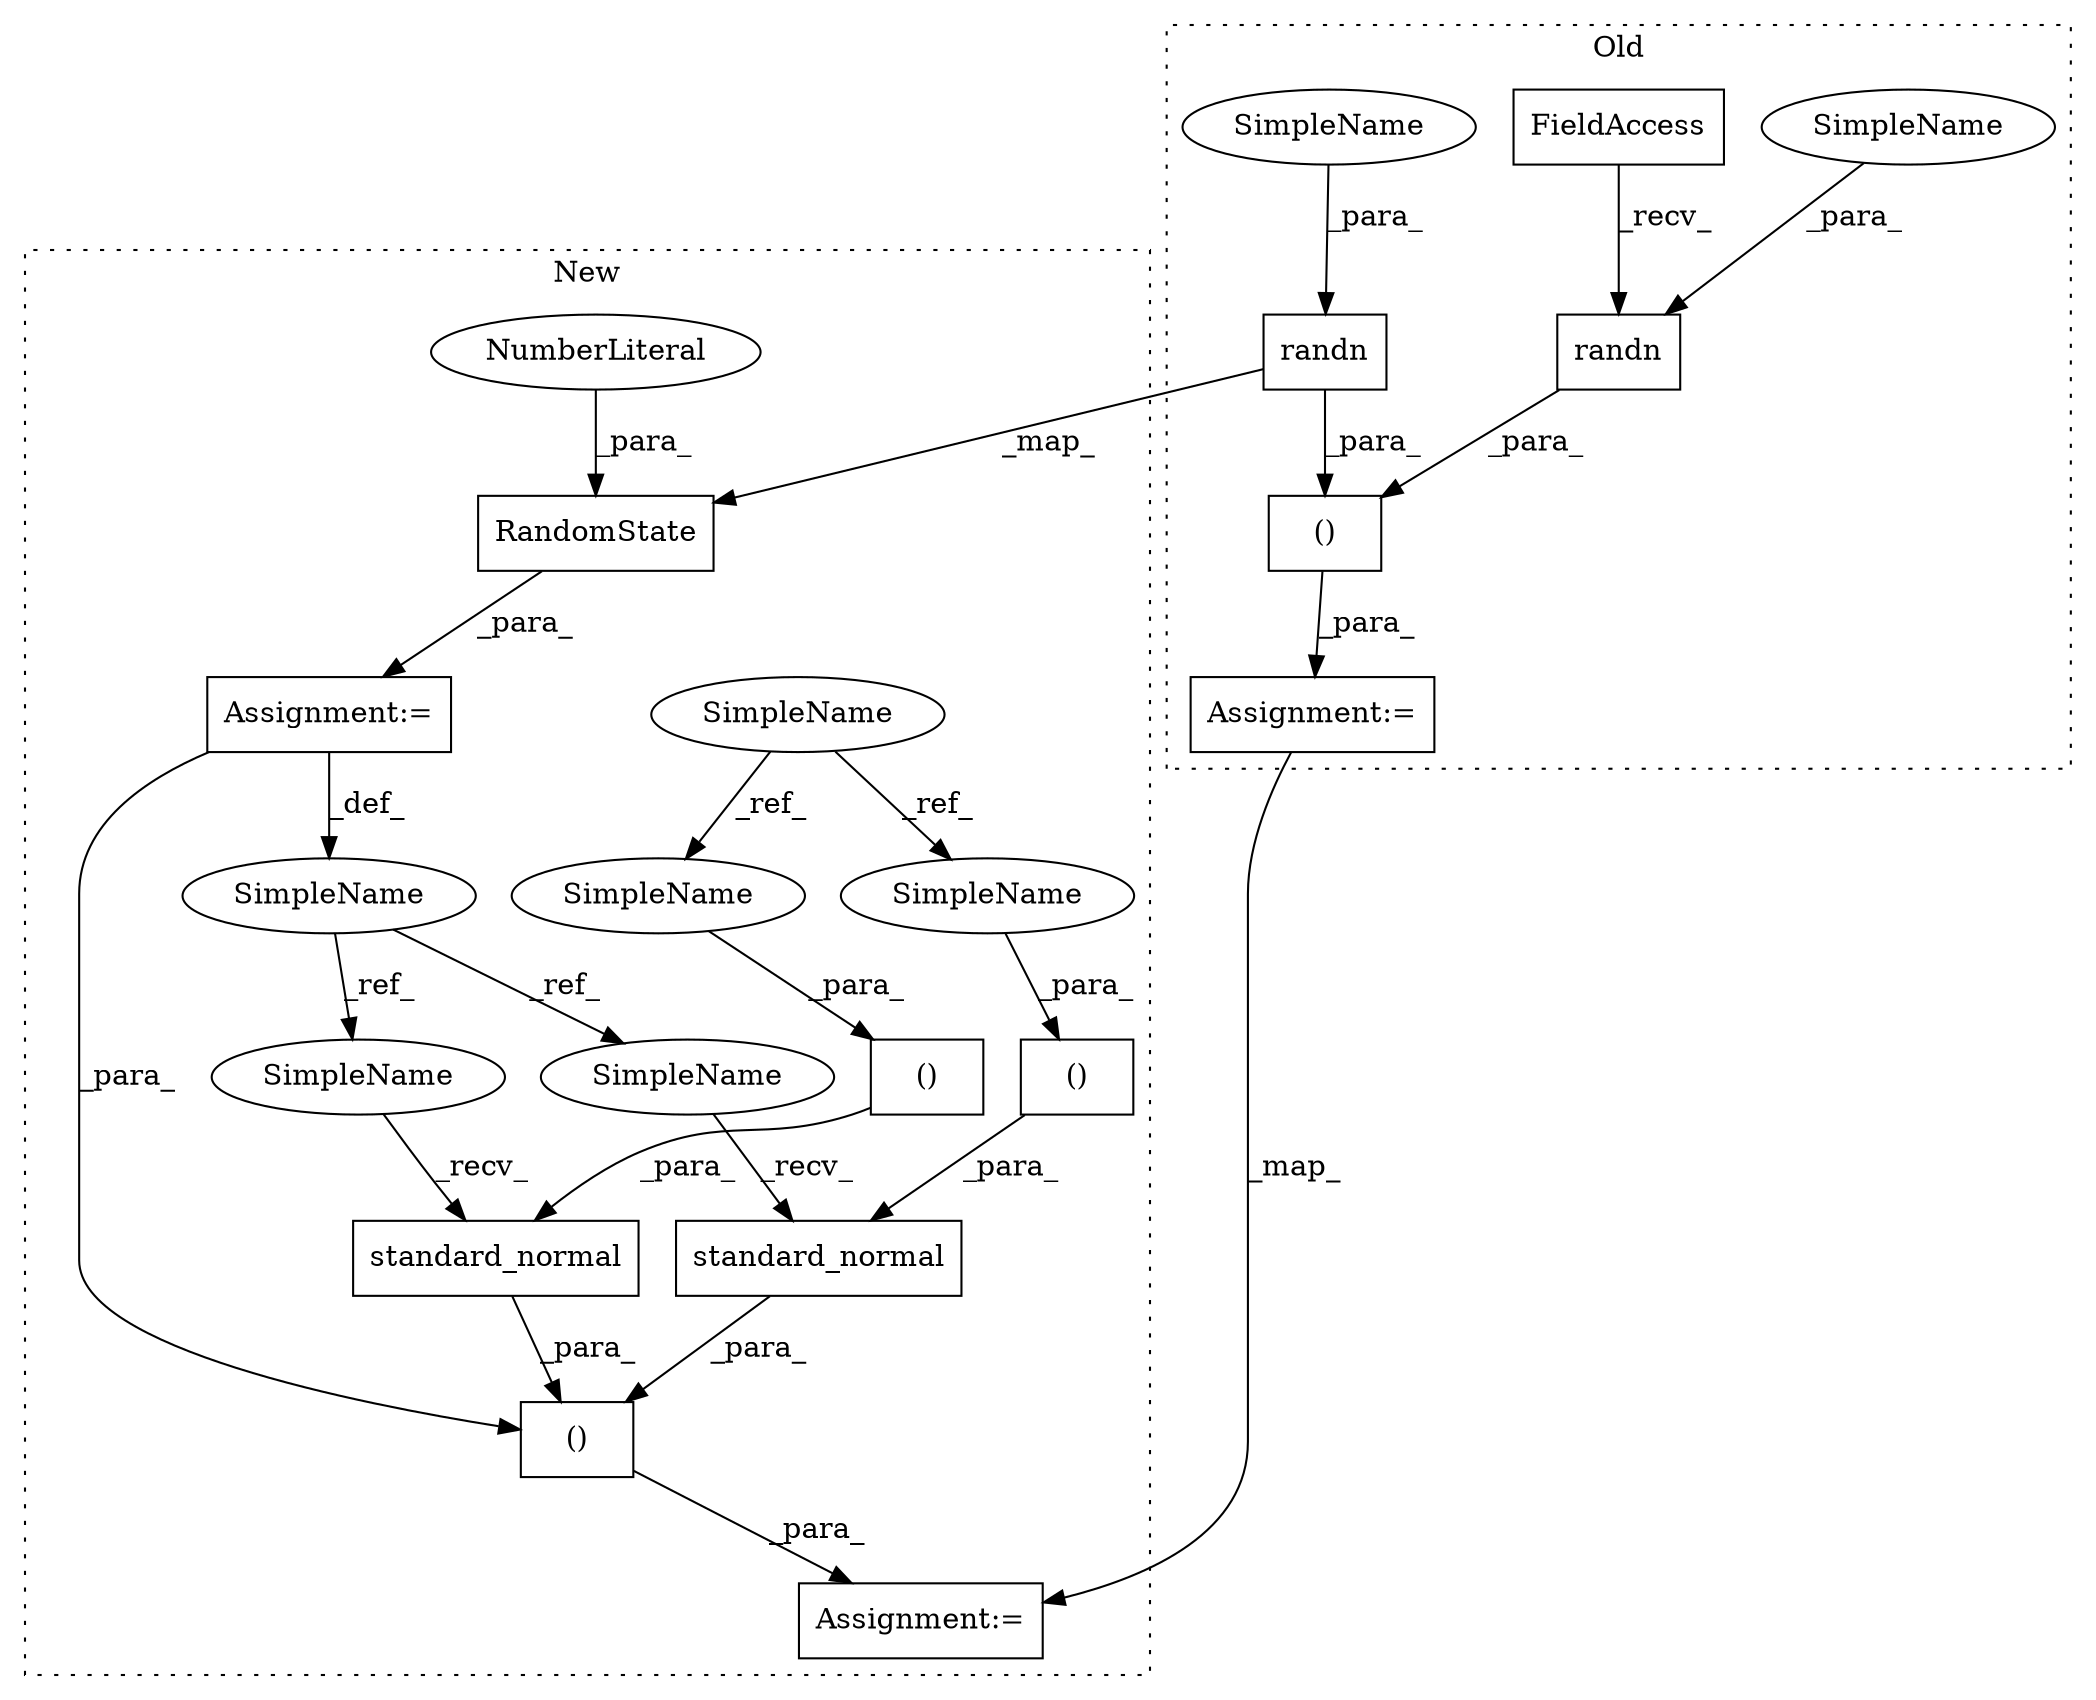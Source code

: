 digraph G {
subgraph cluster0 {
1 [label="randn" a="32" s="3570,3579" l="6,1" shape="box"];
4 [label="FieldAccess" a="22" s="3557" l="12" shape="box"];
9 [label="()" a="106" s="3521" l="59" shape="box"];
11 [label="randn" a="32" s="3534,3543" l="6,1" shape="box"];
16 [label="Assignment:=" a="7" s="3514" l="7" shape="box"];
21 [label="SimpleName" a="42" s="3540" l="1" shape="ellipse"];
22 [label="SimpleName" a="42" s="3576" l="1" shape="ellipse"];
label = "Old";
style="dotted";
}
subgraph cluster1 {
2 [label="standard_normal" a="32" s="3843,3879" l="21,2" shape="box"];
3 [label="()" a="106" s="3864" l="15" shape="box"];
5 [label="SimpleName" a="42" s="3693" l="3" shape="ellipse"];
6 [label="standard_normal" a="32" s="3898,3934" l="21,2" shape="box"];
7 [label="()" a="106" s="3919" l="15" shape="box"];
8 [label="Assignment:=" a="7" s="3696" l="1" shape="box"];
10 [label="()" a="106" s="3839" l="97" shape="box"];
12 [label="RandomState" a="32" s="3710,3724" l="12,1" shape="box"];
13 [label="NumberLiteral" a="34" s="3722" l="2" shape="ellipse"];
14 [label="SimpleName" a="42" s="3541" l="1" shape="ellipse"];
15 [label="Assignment:=" a="7" s="3832" l="7" shape="box"];
17 [label="SimpleName" a="42" s="3894" l="3" shape="ellipse"];
18 [label="SimpleName" a="42" s="3839" l="3" shape="ellipse"];
19 [label="SimpleName" a="42" s="3919" l="1" shape="ellipse"];
20 [label="SimpleName" a="42" s="3864" l="1" shape="ellipse"];
label = "New";
style="dotted";
}
1 -> 9 [label="_para_"];
2 -> 10 [label="_para_"];
3 -> 2 [label="_para_"];
4 -> 1 [label="_recv_"];
5 -> 17 [label="_ref_"];
5 -> 18 [label="_ref_"];
6 -> 10 [label="_para_"];
7 -> 6 [label="_para_"];
8 -> 10 [label="_para_"];
8 -> 5 [label="_def_"];
9 -> 16 [label="_para_"];
10 -> 15 [label="_para_"];
11 -> 9 [label="_para_"];
11 -> 12 [label="_map_"];
12 -> 8 [label="_para_"];
13 -> 12 [label="_para_"];
14 -> 19 [label="_ref_"];
14 -> 20 [label="_ref_"];
16 -> 15 [label="_map_"];
17 -> 6 [label="_recv_"];
18 -> 2 [label="_recv_"];
19 -> 7 [label="_para_"];
20 -> 3 [label="_para_"];
21 -> 11 [label="_para_"];
22 -> 1 [label="_para_"];
}